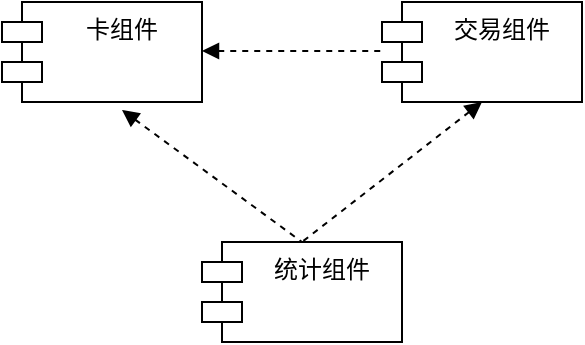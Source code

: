 <mxfile version="13.8.2" type="github">
  <diagram name="Page-1" id="c4acf3e9-155e-7222-9cf6-157b1a14988f">
    <mxGraphModel dx="1102" dy="592" grid="1" gridSize="10" guides="1" tooltips="1" connect="1" arrows="1" fold="1" page="1" pageScale="1" pageWidth="850" pageHeight="1100" background="#ffffff" math="0" shadow="0">
      <root>
        <mxCell id="0" />
        <mxCell id="1" parent="0" />
        <mxCell id="9BbTma7zpEwB8LQflWQP-1" value="卡组件" style="shape=module;align=left;spacingLeft=20;align=center;verticalAlign=top;" parent="1" vertex="1">
          <mxGeometry x="250" y="200" width="100" height="50" as="geometry" />
        </mxCell>
        <mxCell id="9BbTma7zpEwB8LQflWQP-2" value="交易组件" style="shape=module;align=left;spacingLeft=20;align=center;verticalAlign=top;" parent="1" vertex="1">
          <mxGeometry x="440" y="200" width="100" height="50" as="geometry" />
        </mxCell>
        <mxCell id="9BbTma7zpEwB8LQflWQP-3" value="" style="html=1;verticalAlign=bottom;endArrow=none;dashed=1;startArrow=block;startFill=1;endFill=0;" parent="1" edge="1">
          <mxGeometry width="80" relative="1" as="geometry">
            <mxPoint x="350" y="224.5" as="sourcePoint" />
            <mxPoint x="440" y="224.5" as="targetPoint" />
          </mxGeometry>
        </mxCell>
        <mxCell id="iP5DzIIidys7gWweEk6w-1" value="统计组件" style="shape=module;align=left;spacingLeft=20;align=center;verticalAlign=top;" vertex="1" parent="1">
          <mxGeometry x="350" y="320" width="100" height="50" as="geometry" />
        </mxCell>
        <mxCell id="iP5DzIIidys7gWweEk6w-3" value="" style="html=1;verticalAlign=bottom;endArrow=none;dashed=1;startArrow=block;startFill=1;endFill=0;entryX=0.5;entryY=0;entryDx=0;entryDy=0;exitX=0.6;exitY=1.08;exitDx=0;exitDy=0;exitPerimeter=0;" edge="1" parent="1" source="9BbTma7zpEwB8LQflWQP-1" target="iP5DzIIidys7gWweEk6w-1">
          <mxGeometry width="80" relative="1" as="geometry">
            <mxPoint x="300" y="250" as="sourcePoint" />
            <mxPoint x="390" y="250" as="targetPoint" />
          </mxGeometry>
        </mxCell>
        <mxCell id="iP5DzIIidys7gWweEk6w-4" value="" style="html=1;verticalAlign=bottom;endArrow=none;dashed=1;startArrow=block;startFill=1;endFill=0;entryX=0.5;entryY=0;entryDx=0;entryDy=0;" edge="1" parent="1">
          <mxGeometry width="80" relative="1" as="geometry">
            <mxPoint x="490" y="250" as="sourcePoint" />
            <mxPoint x="400" y="320" as="targetPoint" />
          </mxGeometry>
        </mxCell>
      </root>
    </mxGraphModel>
  </diagram>
</mxfile>
